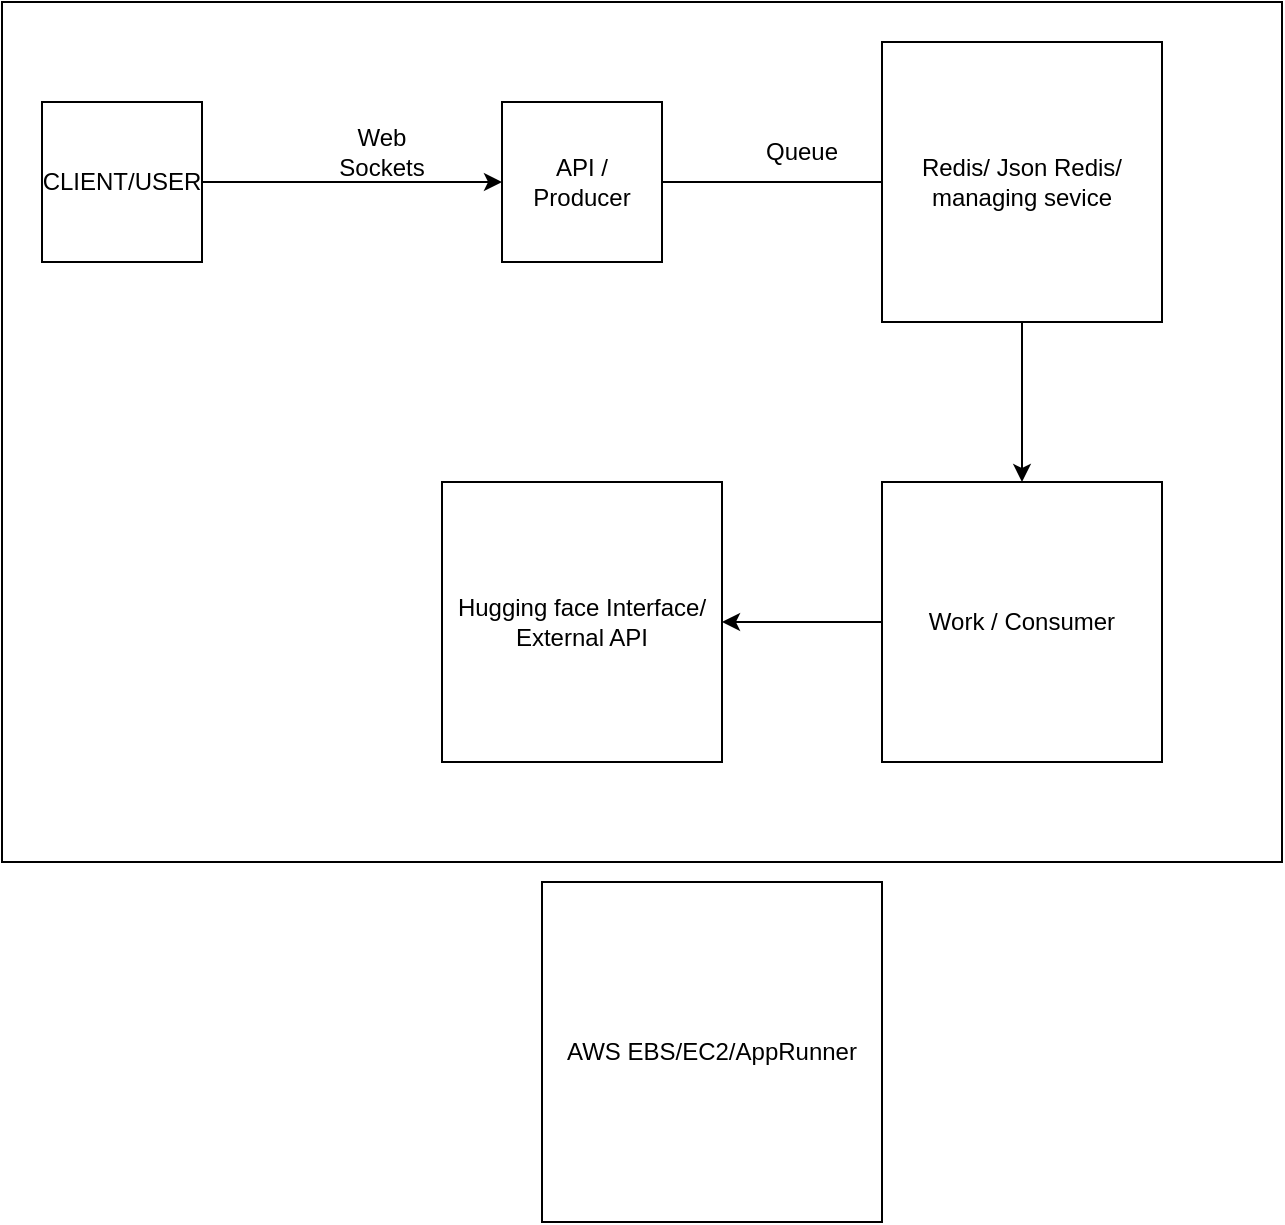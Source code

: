 <mxfile version="24.7.17">
  <diagram name="Page-1" id="E3tEYf8C2fbTxAo7UlWD">
    <mxGraphModel dx="738" dy="615" grid="1" gridSize="10" guides="1" tooltips="1" connect="1" arrows="1" fold="1" page="1" pageScale="1" pageWidth="850" pageHeight="1100" math="0" shadow="0">
      <root>
        <mxCell id="0" />
        <mxCell id="1" parent="0" />
        <mxCell id="fe1OwJ5l3mNg4Ry9MPT7-13" value="" style="rounded=0;whiteSpace=wrap;html=1;" vertex="1" parent="1">
          <mxGeometry x="10" y="30" width="640" height="430" as="geometry" />
        </mxCell>
        <mxCell id="fe1OwJ5l3mNg4Ry9MPT7-2" style="edgeStyle=orthogonalEdgeStyle;rounded=0;orthogonalLoop=1;jettySize=auto;html=1;" edge="1" parent="1" source="fe1OwJ5l3mNg4Ry9MPT7-1" target="fe1OwJ5l3mNg4Ry9MPT7-3">
          <mxGeometry relative="1" as="geometry">
            <mxPoint x="250" y="120" as="targetPoint" />
          </mxGeometry>
        </mxCell>
        <mxCell id="fe1OwJ5l3mNg4Ry9MPT7-1" value="CLIENT/USER" style="whiteSpace=wrap;html=1;aspect=fixed;" vertex="1" parent="1">
          <mxGeometry x="30" y="80" width="80" height="80" as="geometry" />
        </mxCell>
        <mxCell id="fe1OwJ5l3mNg4Ry9MPT7-5" style="edgeStyle=orthogonalEdgeStyle;rounded=0;orthogonalLoop=1;jettySize=auto;html=1;" edge="1" parent="1" source="fe1OwJ5l3mNg4Ry9MPT7-3">
          <mxGeometry relative="1" as="geometry">
            <mxPoint x="480" y="120" as="targetPoint" />
          </mxGeometry>
        </mxCell>
        <mxCell id="fe1OwJ5l3mNg4Ry9MPT7-3" value="API / Producer" style="whiteSpace=wrap;html=1;aspect=fixed;" vertex="1" parent="1">
          <mxGeometry x="260" y="80" width="80" height="80" as="geometry" />
        </mxCell>
        <mxCell id="fe1OwJ5l3mNg4Ry9MPT7-4" value="Web Sockets" style="text;html=1;align=center;verticalAlign=middle;whiteSpace=wrap;rounded=0;" vertex="1" parent="1">
          <mxGeometry x="170" y="90" width="60" height="30" as="geometry" />
        </mxCell>
        <mxCell id="fe1OwJ5l3mNg4Ry9MPT7-10" value="" style="edgeStyle=orthogonalEdgeStyle;rounded=0;orthogonalLoop=1;jettySize=auto;html=1;" edge="1" parent="1" source="fe1OwJ5l3mNg4Ry9MPT7-6" target="fe1OwJ5l3mNg4Ry9MPT7-9">
          <mxGeometry relative="1" as="geometry" />
        </mxCell>
        <mxCell id="fe1OwJ5l3mNg4Ry9MPT7-6" value="" style="whiteSpace=wrap;html=1;aspect=fixed;" vertex="1" parent="1">
          <mxGeometry x="450" y="50" width="140" height="140" as="geometry" />
        </mxCell>
        <mxCell id="fe1OwJ5l3mNg4Ry9MPT7-7" value="Queue" style="text;html=1;align=center;verticalAlign=middle;whiteSpace=wrap;rounded=0;" vertex="1" parent="1">
          <mxGeometry x="380" y="90" width="60" height="30" as="geometry" />
        </mxCell>
        <mxCell id="fe1OwJ5l3mNg4Ry9MPT7-8" value="Redis/ Json Redis/&lt;div&gt;managing sevice&lt;/div&gt;" style="text;html=1;align=center;verticalAlign=middle;whiteSpace=wrap;rounded=0;" vertex="1" parent="1">
          <mxGeometry x="460" y="70" width="120" height="100" as="geometry" />
        </mxCell>
        <mxCell id="fe1OwJ5l3mNg4Ry9MPT7-12" value="" style="edgeStyle=orthogonalEdgeStyle;rounded=0;orthogonalLoop=1;jettySize=auto;html=1;" edge="1" parent="1" source="fe1OwJ5l3mNg4Ry9MPT7-9" target="fe1OwJ5l3mNg4Ry9MPT7-11">
          <mxGeometry relative="1" as="geometry" />
        </mxCell>
        <mxCell id="fe1OwJ5l3mNg4Ry9MPT7-9" value="Work / Consumer" style="whiteSpace=wrap;html=1;aspect=fixed;" vertex="1" parent="1">
          <mxGeometry x="450" y="270" width="140" height="140" as="geometry" />
        </mxCell>
        <mxCell id="fe1OwJ5l3mNg4Ry9MPT7-11" value="Hugging face Interface/ External API" style="whiteSpace=wrap;html=1;aspect=fixed;" vertex="1" parent="1">
          <mxGeometry x="230" y="270" width="140" height="140" as="geometry" />
        </mxCell>
        <mxCell id="fe1OwJ5l3mNg4Ry9MPT7-14" value="AWS EBS/EC2/AppRunner" style="whiteSpace=wrap;html=1;aspect=fixed;" vertex="1" parent="1">
          <mxGeometry x="280" y="470" width="170" height="170" as="geometry" />
        </mxCell>
      </root>
    </mxGraphModel>
  </diagram>
</mxfile>
